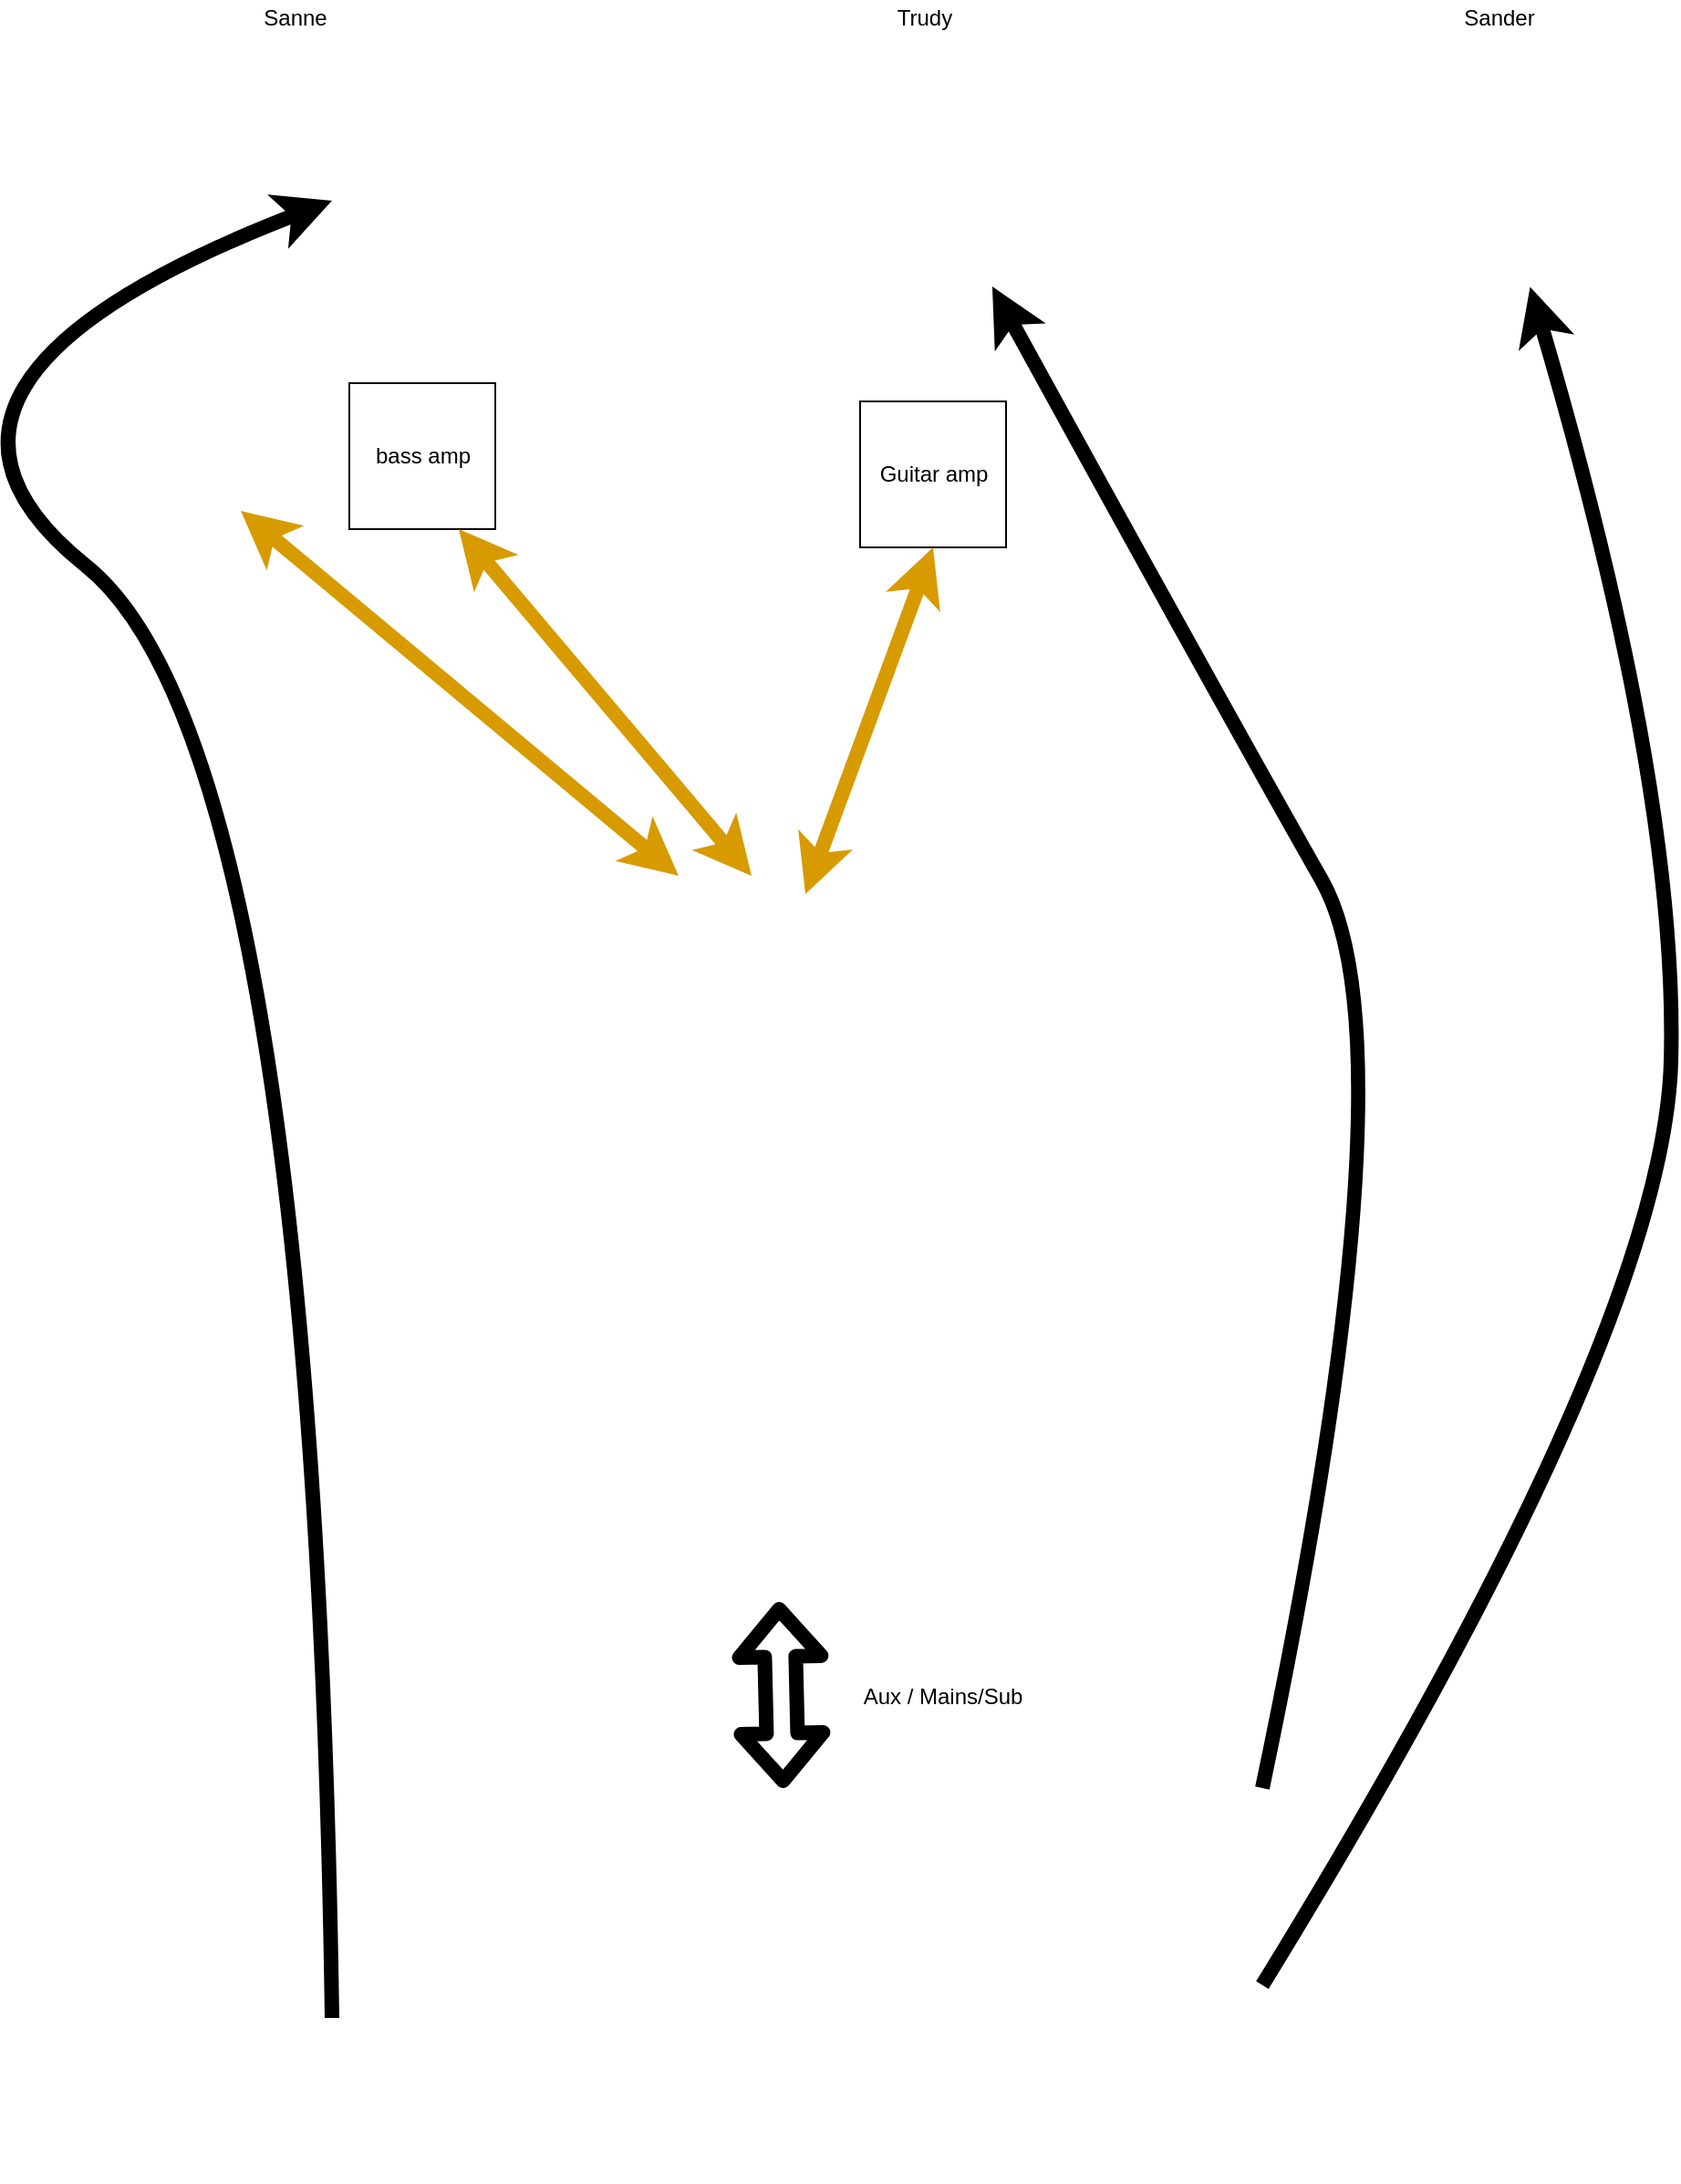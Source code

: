 <mxfile version="14.6.13" type="github"><diagram id="FWJppR5iwtszPxWwC4yf" name="Page-1"><mxGraphModel dx="2200" dy="775" grid="1" gridSize="10" guides="1" tooltips="1" connect="1" arrows="1" fold="1" page="1" pageScale="1" pageWidth="850" pageHeight="1100" math="0" shadow="0"><root><mxCell id="0"/><mxCell id="1" parent="0"/><mxCell id="r3pWrjbK-xQq68Z9mn9d-1" value="" style="shape=image;verticalLabelPosition=bottom;labelBackgroundColor=#ffffff;verticalAlign=top;aspect=fixed;imageAspect=0;image=https://thumbs.static-thomann.de/thumb/orig/pics/bdb/198642/10569983_800.jpg;" vertex="1" parent="1"><mxGeometry x="120" y="70" width="99" height="117.27" as="geometry"/></mxCell><mxCell id="r3pWrjbK-xQq68Z9mn9d-2" value="" style="shape=image;verticalLabelPosition=bottom;labelBackgroundColor=#ffffff;verticalAlign=top;aspect=fixed;imageAspect=0;image=https://thumbs.static-thomann.de/thumb/orig/pics/bdb/198642/10569983_800.jpg;" vertex="1" parent="1"><mxGeometry x="400" y="60" width="99" height="117.27" as="geometry"/></mxCell><mxCell id="r3pWrjbK-xQq68Z9mn9d-3" value="" style="shape=image;verticalLabelPosition=bottom;labelBackgroundColor=#ffffff;verticalAlign=top;aspect=fixed;imageAspect=0;image=https://thumbs.static-thomann.de/thumb/orig/pics/bdb/198642/10569983_800.jpg;" vertex="1" parent="1"><mxGeometry x="710" y="60" width="99" height="117.27" as="geometry"/></mxCell><mxCell id="r3pWrjbK-xQq68Z9mn9d-4" value="bass amp" style="whiteSpace=wrap;html=1;aspect=fixed;" vertex="1" parent="1"><mxGeometry x="129.5" y="230" width="80" height="80" as="geometry"/></mxCell><mxCell id="r3pWrjbK-xQq68Z9mn9d-5" value="Guitar amp" style="whiteSpace=wrap;html=1;aspect=fixed;" vertex="1" parent="1"><mxGeometry x="409.5" y="240" width="80" height="80" as="geometry"/></mxCell><mxCell id="r3pWrjbK-xQq68Z9mn9d-7" value="" style="shape=image;verticalLabelPosition=bottom;labelBackgroundColor=#ffffff;verticalAlign=top;aspect=fixed;imageAspect=0;image=https://thumbs.static-thomann.de/thumb/orig/pics/bdb/105767/8805536_800.jpg;" vertex="1" parent="1"><mxGeometry x="50" y="170" width="40" height="124.55" as="geometry"/></mxCell><mxCell id="r3pWrjbK-xQq68Z9mn9d-8" value="" style="shape=image;verticalLabelPosition=bottom;labelBackgroundColor=#ffffff;verticalAlign=top;aspect=fixed;imageAspect=0;image=https://thumbs.static-thomann.de/thumb/orig/pics/bdb/243148/6890140_800.jpg;" vertex="1" parent="1"><mxGeometry x="100" y="480" width="520" height="418" as="geometry"/></mxCell><mxCell id="r3pWrjbK-xQq68Z9mn9d-11" value="" style="endArrow=classic;startArrow=classic;html=1;fillColor=#ffe6cc;strokeColor=#d79b00;strokeWidth=8;" edge="1" parent="1"><mxGeometry width="50" height="50" relative="1" as="geometry"><mxPoint x="310" y="500" as="sourcePoint"/><mxPoint x="70" y="300" as="targetPoint"/></mxGeometry></mxCell><mxCell id="r3pWrjbK-xQq68Z9mn9d-12" value="" style="endArrow=classic;startArrow=classic;html=1;fillColor=#ffe6cc;strokeColor=#d79b00;strokeWidth=8;entryX=0.75;entryY=1;entryDx=0;entryDy=0;" edge="1" parent="1" target="r3pWrjbK-xQq68Z9mn9d-4"><mxGeometry width="50" height="50" relative="1" as="geometry"><mxPoint x="350" y="500" as="sourcePoint"/><mxPoint x="190" y="320" as="targetPoint"/></mxGeometry></mxCell><mxCell id="r3pWrjbK-xQq68Z9mn9d-14" value="" style="endArrow=classic;startArrow=classic;html=1;fillColor=#ffe6cc;strokeColor=#d79b00;strokeWidth=8;entryX=0.5;entryY=1;entryDx=0;entryDy=0;" edge="1" parent="1" target="r3pWrjbK-xQq68Z9mn9d-5"><mxGeometry width="50" height="50" relative="1" as="geometry"><mxPoint x="379.5" y="510" as="sourcePoint"/><mxPoint x="219" y="320" as="targetPoint"/></mxGeometry></mxCell><mxCell id="r3pWrjbK-xQq68Z9mn9d-15" value="" style="shape=image;verticalLabelPosition=bottom;labelBackgroundColor=#ffffff;verticalAlign=top;aspect=fixed;imageAspect=0;image=https://thumbs.static-thomann.de/thumb/orig/pics/bdb/405451/12251247_800.jpg;" vertex="1" parent="1"><mxGeometry x="110" y="1000" width="520" height="216" as="geometry"/></mxCell><mxCell id="r3pWrjbK-xQq68Z9mn9d-16" value="" style="shape=flexArrow;endArrow=classic;startArrow=classic;html=1;strokeWidth=8;" edge="1" parent="1" source="r3pWrjbK-xQq68Z9mn9d-15" target="r3pWrjbK-xQq68Z9mn9d-8"><mxGeometry width="100" height="100" relative="1" as="geometry"><mxPoint x="370" y="890" as="sourcePoint"/><mxPoint x="470" y="790" as="targetPoint"/></mxGeometry></mxCell><mxCell id="r3pWrjbK-xQq68Z9mn9d-18" value="Aux / Mains/Sub" style="text;html=1;strokeColor=none;fillColor=none;align=center;verticalAlign=middle;whiteSpace=wrap;rounded=0;" vertex="1" parent="1"><mxGeometry x="400" y="940" width="110" height="20" as="geometry"/></mxCell><mxCell id="r3pWrjbK-xQq68Z9mn9d-19" value="Sanne" style="text;html=1;strokeColor=none;fillColor=none;align=center;verticalAlign=middle;whiteSpace=wrap;rounded=0;" vertex="1" parent="1"><mxGeometry x="80" y="20" width="40" height="20" as="geometry"/></mxCell><mxCell id="r3pWrjbK-xQq68Z9mn9d-20" value="Trudy" style="text;html=1;strokeColor=none;fillColor=none;align=center;verticalAlign=middle;whiteSpace=wrap;rounded=0;" vertex="1" parent="1"><mxGeometry x="425" y="20" width="40" height="20" as="geometry"/></mxCell><mxCell id="r3pWrjbK-xQq68Z9mn9d-21" value="Sander" style="text;html=1;strokeColor=none;fillColor=none;align=center;verticalAlign=middle;whiteSpace=wrap;rounded=0;" vertex="1" parent="1"><mxGeometry x="739.5" y="20" width="40" height="20" as="geometry"/></mxCell><mxCell id="r3pWrjbK-xQq68Z9mn9d-23" value="" style="curved=1;endArrow=classic;html=1;strokeWidth=8;entryX=0.828;entryY=0.998;entryDx=0;entryDy=0;entryPerimeter=0;exitX=1;exitY=0;exitDx=0;exitDy=0;" edge="1" parent="1" source="r3pWrjbK-xQq68Z9mn9d-15" target="r3pWrjbK-xQq68Z9mn9d-2"><mxGeometry width="50" height="50" relative="1" as="geometry"><mxPoint x="725" y="1290.55" as="sourcePoint"/><mxPoint x="540" y="180" as="targetPoint"/><Array as="points"><mxPoint x="715" y="594.55"/><mxPoint x="610" y="410"/></Array></mxGeometry></mxCell><mxCell id="r3pWrjbK-xQq68Z9mn9d-24" value="" style="curved=1;endArrow=classic;html=1;strokeWidth=8;" edge="1" parent="1"><mxGeometry width="50" height="50" relative="1" as="geometry"><mxPoint x="120" y="1126" as="sourcePoint"/><mxPoint x="120" y="130" as="targetPoint"/><Array as="points"><mxPoint x="110" y="430"/><mxPoint x="-140" y="230"/></Array></mxGeometry></mxCell><mxCell id="r3pWrjbK-xQq68Z9mn9d-25" value="" style="curved=1;endArrow=classic;html=1;strokeWidth=8;exitX=1;exitY=0.5;exitDx=0;exitDy=0;" edge="1" parent="1" source="r3pWrjbK-xQq68Z9mn9d-15" target="r3pWrjbK-xQq68Z9mn9d-3"><mxGeometry width="50" height="50" relative="1" as="geometry"><mxPoint x="878.03" y="1042.96" as="sourcePoint"/><mxPoint x="730.002" y="219.995" as="targetPoint"/><Array as="points"><mxPoint x="850" y="750"/><mxPoint x="858.03" y="452.96"/></Array></mxGeometry></mxCell></root></mxGraphModel></diagram></mxfile>